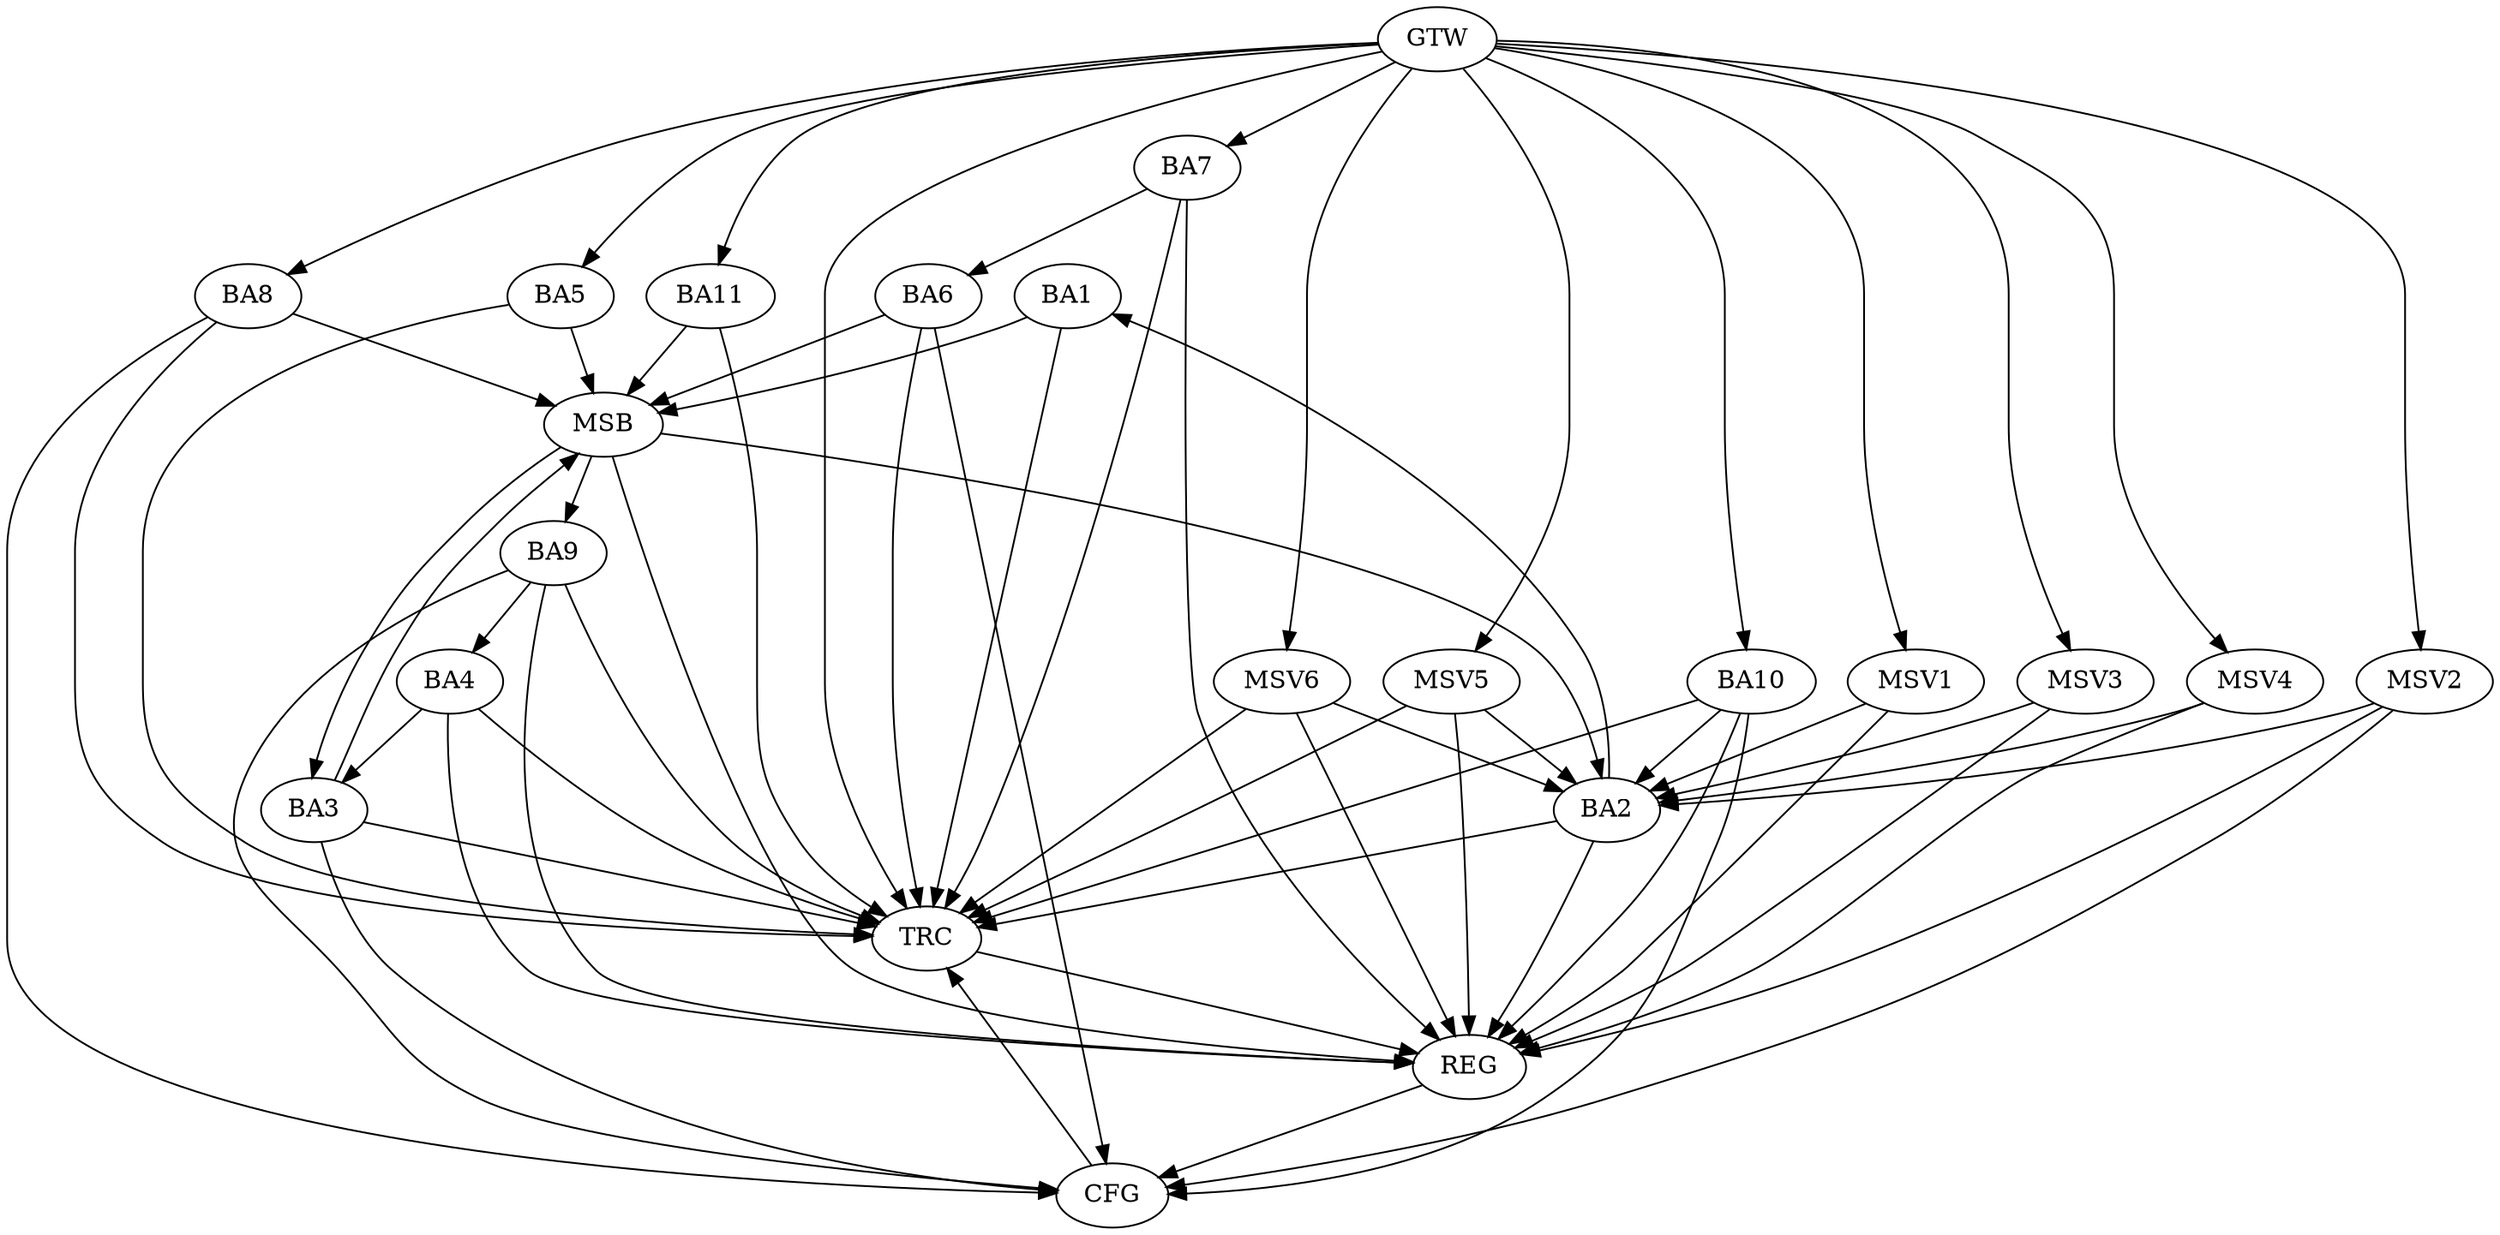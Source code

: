 strict digraph G {
  BA1 [ label="BA1" ];
  BA2 [ label="BA2" ];
  BA3 [ label="BA3" ];
  BA4 [ label="BA4" ];
  BA5 [ label="BA5" ];
  BA6 [ label="BA6" ];
  BA7 [ label="BA7" ];
  BA8 [ label="BA8" ];
  BA9 [ label="BA9" ];
  BA10 [ label="BA10" ];
  BA11 [ label="BA11" ];
  GTW [ label="GTW" ];
  REG [ label="REG" ];
  MSB [ label="MSB" ];
  CFG [ label="CFG" ];
  TRC [ label="TRC" ];
  MSV1 [ label="MSV1" ];
  MSV2 [ label="MSV2" ];
  MSV3 [ label="MSV3" ];
  MSV4 [ label="MSV4" ];
  MSV5 [ label="MSV5" ];
  MSV6 [ label="MSV6" ];
  BA2 -> BA1;
  BA4 -> BA3;
  BA7 -> BA6;
  BA9 -> BA4;
  BA10 -> BA2;
  GTW -> BA5;
  GTW -> BA7;
  GTW -> BA8;
  GTW -> BA10;
  GTW -> BA11;
  BA2 -> REG;
  BA4 -> REG;
  BA7 -> REG;
  BA9 -> REG;
  BA10 -> REG;
  BA1 -> MSB;
  MSB -> BA2;
  MSB -> REG;
  BA3 -> MSB;
  BA5 -> MSB;
  MSB -> BA3;
  BA6 -> MSB;
  BA8 -> MSB;
  BA11 -> MSB;
  MSB -> BA9;
  BA10 -> CFG;
  BA6 -> CFG;
  BA8 -> CFG;
  BA3 -> CFG;
  BA9 -> CFG;
  REG -> CFG;
  BA1 -> TRC;
  BA2 -> TRC;
  BA3 -> TRC;
  BA4 -> TRC;
  BA5 -> TRC;
  BA6 -> TRC;
  BA7 -> TRC;
  BA8 -> TRC;
  BA9 -> TRC;
  BA10 -> TRC;
  BA11 -> TRC;
  GTW -> TRC;
  CFG -> TRC;
  TRC -> REG;
  MSV1 -> BA2;
  GTW -> MSV1;
  MSV1 -> REG;
  MSV2 -> BA2;
  MSV3 -> BA2;
  GTW -> MSV2;
  MSV2 -> REG;
  MSV2 -> CFG;
  GTW -> MSV3;
  MSV3 -> REG;
  MSV4 -> BA2;
  MSV5 -> BA2;
  GTW -> MSV4;
  MSV4 -> REG;
  GTW -> MSV5;
  MSV5 -> REG;
  MSV5 -> TRC;
  MSV6 -> BA2;
  GTW -> MSV6;
  MSV6 -> REG;
  MSV6 -> TRC;
}
